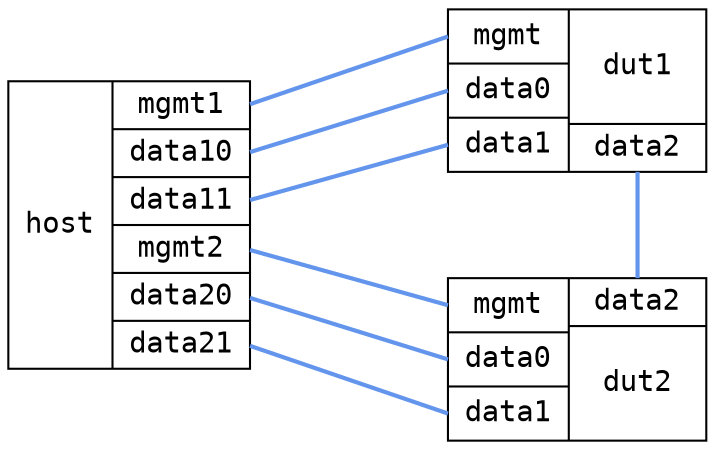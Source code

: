 graph "2x4" {
	layout="neato";
	overlap="false";
	esep="+20";

        node [shape=record, fontname="monospace"];
	edge [color="cornflowerblue", penwidth="2"];

	host [
	    label="host | { <mgmt1> mgmt1 | <data10> data10 | <data11>  data11 | <mgmt2> mgmt2 | <data20> data20 | <data21>  data21 }",
	    pos="0,15!",
	    kind="controller",
	];

        dut1 [
	    label="{ <mgmt> mgmt | <data0> data0 | <data1> data1 } | { \n dut1 \n\n |  <data2> data2 }",
	    pos="10,18!",

	    kind="infix",
	];

        dut2 [
		label="{ <mgmt> mgmt | <data0> data0 | <data1> data1 } | { <data2> data2 | \n dut2 \n\n }",
	    pos="10,12!",

	    kind="infix",
	];

	host:mgmt1 -- dut1:mgmt [kind=mgmt]
	host:data10 -- dut1:data0
	host:data11 -- dut1:data1

	host:mgmt2 -- dut2:mgmt [kind=mgmt]
	host:data20 -- dut2:data0
	host:data21 -- dut2:data1

	dut1:data2 -- dut2:data2
}